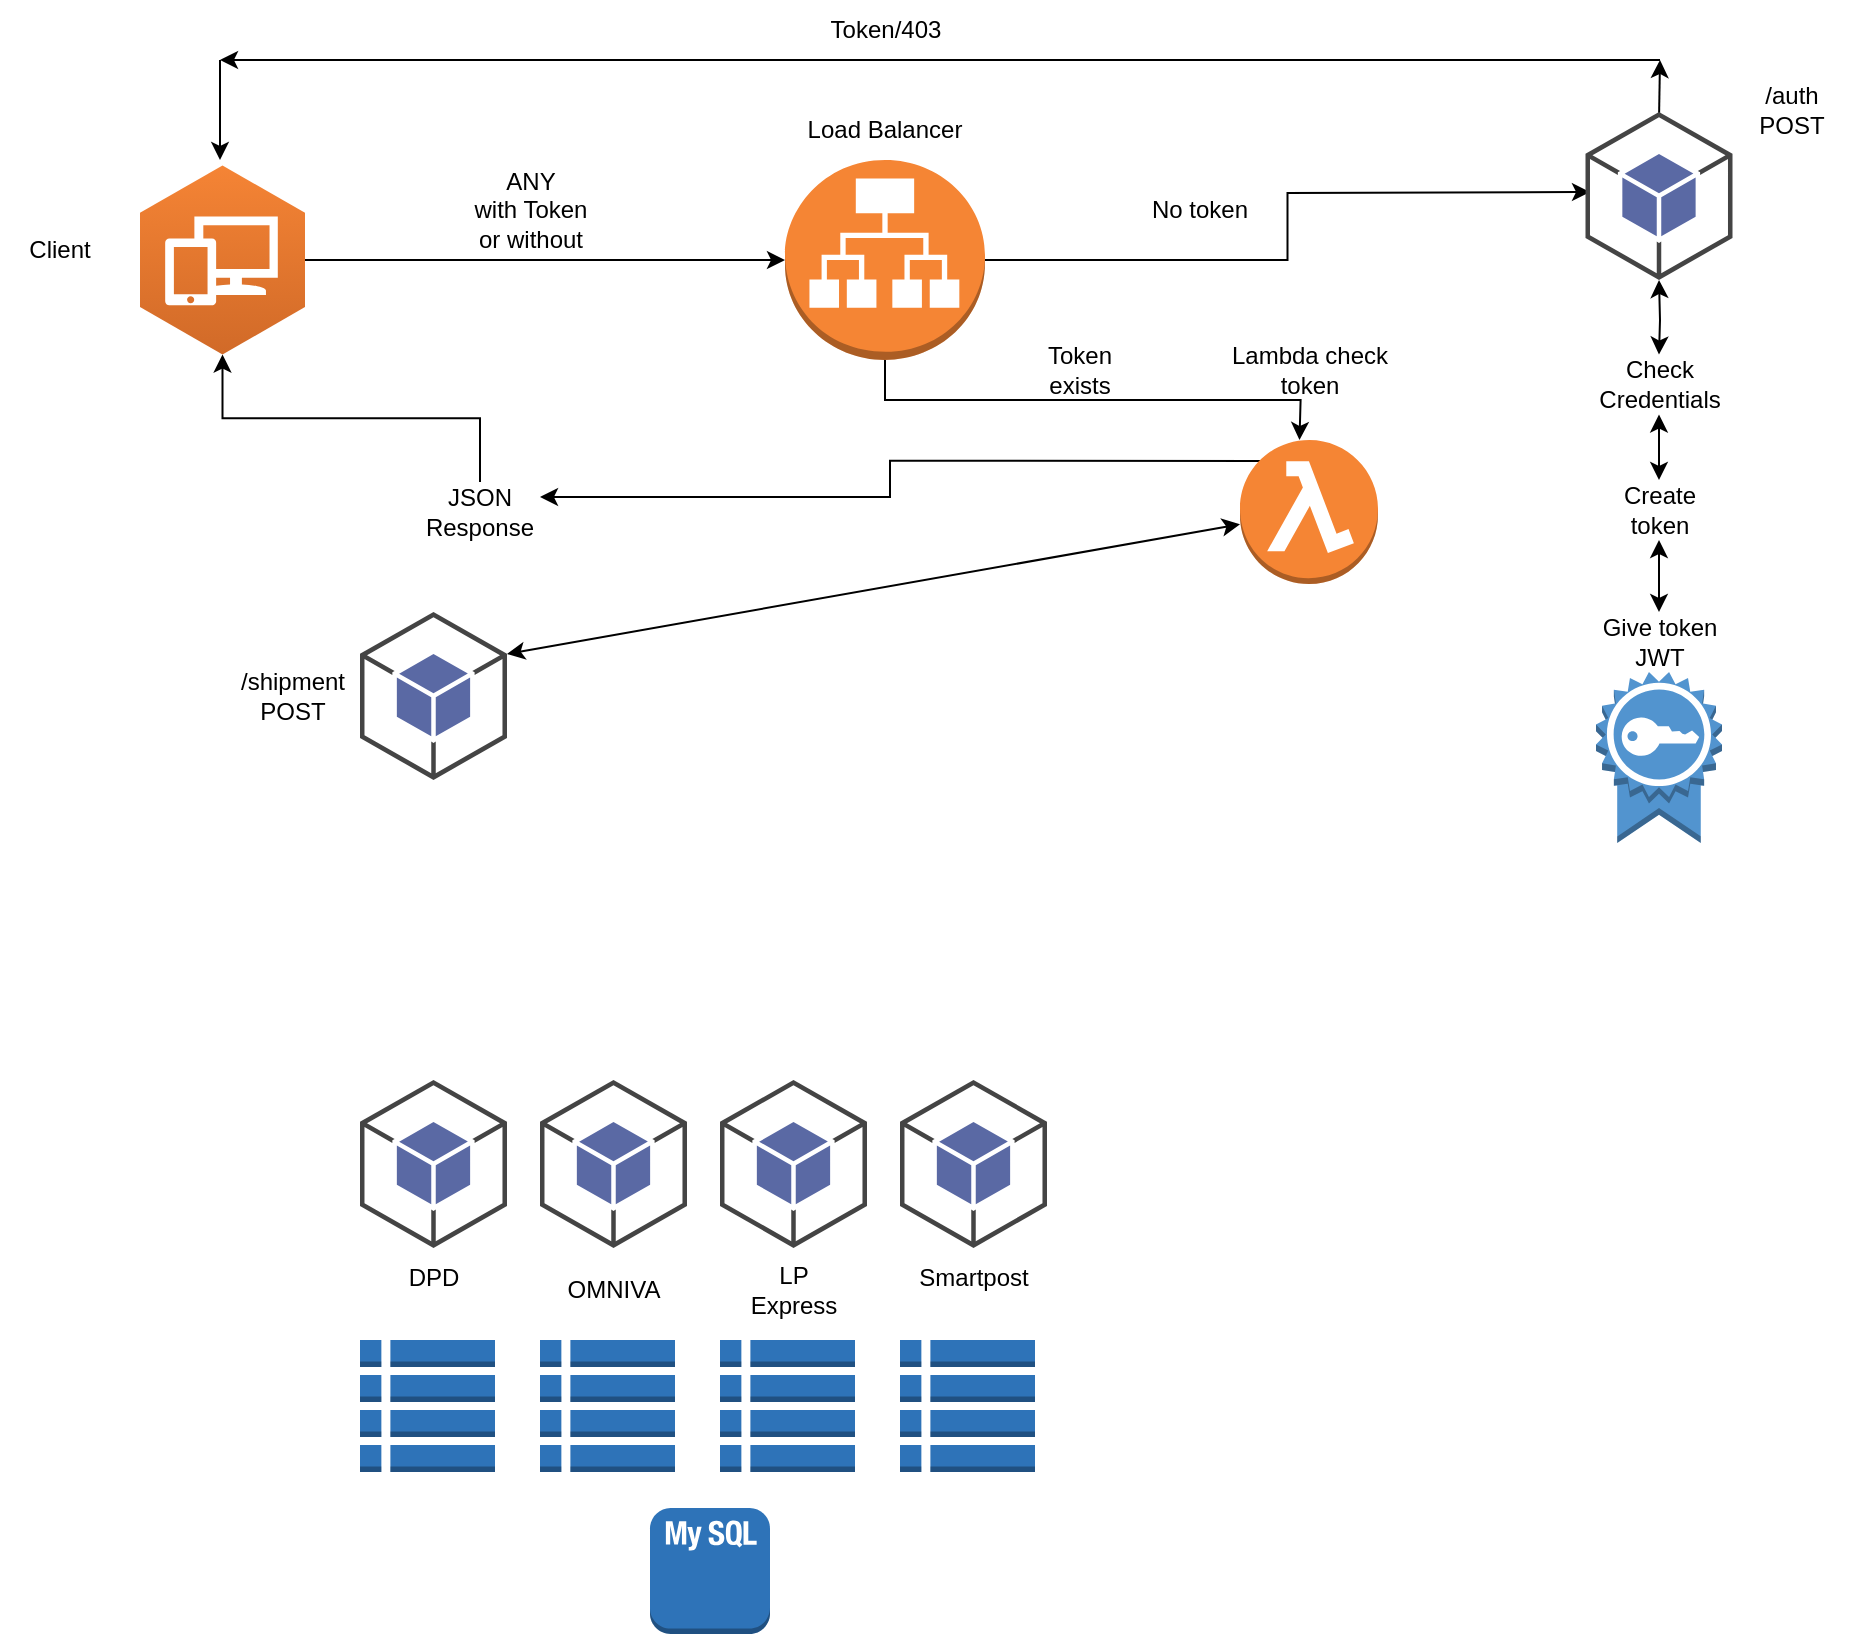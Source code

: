 <mxfile version="22.0.5" type="github">
  <diagram id="Ht1M8jgEwFfnCIfOTk4-" name="Page-1">
    <mxGraphModel dx="1673" dy="797" grid="1" gridSize="10" guides="1" tooltips="1" connect="1" arrows="1" fold="1" page="1" pageScale="1" pageWidth="1169" pageHeight="827" math="0" shadow="0">
      <root>
        <mxCell id="0" />
        <mxCell id="1" parent="0" />
        <mxCell id="IbvGenf9ESDn4LlJbBb--26" style="edgeStyle=orthogonalEdgeStyle;rounded=0;orthogonalLoop=1;jettySize=auto;html=1;exitX=0.5;exitY=1;exitDx=0;exitDy=0;exitPerimeter=0;entryX=0.5;entryY=0;entryDx=0;entryDy=0;entryPerimeter=0;" parent="1" source="IbvGenf9ESDn4LlJbBb--1" edge="1">
          <mxGeometry relative="1" as="geometry">
            <mxPoint x="759.75" y="230" as="targetPoint" />
          </mxGeometry>
        </mxCell>
        <mxCell id="IbvGenf9ESDn4LlJbBb--43" style="edgeStyle=orthogonalEdgeStyle;rounded=0;orthogonalLoop=1;jettySize=auto;html=1;exitX=1;exitY=0.5;exitDx=0;exitDy=0;exitPerimeter=0;" parent="1" source="IbvGenf9ESDn4LlJbBb--1" edge="1">
          <mxGeometry relative="1" as="geometry">
            <mxPoint x="905" y="106" as="targetPoint" />
          </mxGeometry>
        </mxCell>
        <mxCell id="IbvGenf9ESDn4LlJbBb--1" value="" style="outlineConnect=0;dashed=0;verticalLabelPosition=bottom;verticalAlign=top;align=center;html=1;shape=mxgraph.aws3.application_load_balancer;fillColor=#F58534;gradientColor=none;" parent="1" vertex="1">
          <mxGeometry x="502.5" y="90" width="100" height="100" as="geometry" />
        </mxCell>
        <mxCell id="IbvGenf9ESDn4LlJbBb--3" value="Load Balancer" style="text;html=1;strokeColor=none;fillColor=none;align=center;verticalAlign=middle;whiteSpace=wrap;rounded=0;" parent="1" vertex="1">
          <mxGeometry x="495" y="60" width="115" height="30" as="geometry" />
        </mxCell>
        <mxCell id="IbvGenf9ESDn4LlJbBb--12" style="edgeStyle=orthogonalEdgeStyle;rounded=0;orthogonalLoop=1;jettySize=auto;html=1;exitX=0.5;exitY=1;exitDx=0;exitDy=0;" parent="1" edge="1">
          <mxGeometry relative="1" as="geometry">
            <mxPoint x="260" y="280" as="sourcePoint" />
            <mxPoint x="260" y="280" as="targetPoint" />
          </mxGeometry>
        </mxCell>
        <mxCell id="IbvGenf9ESDn4LlJbBb--30" value="" style="outlineConnect=0;dashed=0;verticalLabelPosition=bottom;verticalAlign=top;align=center;html=1;shape=mxgraph.aws3.certificate;fillColor=#5294CF;gradientColor=none;" parent="1" vertex="1">
          <mxGeometry x="908" y="346" width="63" height="85.5" as="geometry" />
        </mxCell>
        <mxCell id="IbvGenf9ESDn4LlJbBb--31" value="" style="outlineConnect=0;dashed=0;verticalLabelPosition=bottom;verticalAlign=top;align=center;html=1;shape=mxgraph.aws3.workspaces;fillColor=#D16A28;gradientColor=#F58435;gradientDirection=north;" parent="1" vertex="1">
          <mxGeometry x="180" y="92.75" width="82.5" height="94.5" as="geometry" />
        </mxCell>
        <mxCell id="IbvGenf9ESDn4LlJbBb--32" style="edgeStyle=orthogonalEdgeStyle;rounded=0;orthogonalLoop=1;jettySize=auto;html=1;exitX=1;exitY=0.5;exitDx=0;exitDy=0;exitPerimeter=0;entryX=0;entryY=0.5;entryDx=0;entryDy=0;entryPerimeter=0;" parent="1" source="IbvGenf9ESDn4LlJbBb--31" target="IbvGenf9ESDn4LlJbBb--1" edge="1">
          <mxGeometry relative="1" as="geometry" />
        </mxCell>
        <mxCell id="IbvGenf9ESDn4LlJbBb--33" value="Client" style="text;html=1;strokeColor=none;fillColor=none;align=center;verticalAlign=middle;whiteSpace=wrap;rounded=0;" parent="1" vertex="1">
          <mxGeometry x="110" y="120" width="60" height="30" as="geometry" />
        </mxCell>
        <mxCell id="IbvGenf9ESDn4LlJbBb--39" value="Lambda check token" style="text;html=1;strokeColor=none;fillColor=none;align=center;verticalAlign=middle;whiteSpace=wrap;rounded=0;" parent="1" vertex="1">
          <mxGeometry x="709.5" y="180" width="110" height="30" as="geometry" />
        </mxCell>
        <mxCell id="IbvGenf9ESDn4LlJbBb--70" style="edgeStyle=orthogonalEdgeStyle;rounded=0;orthogonalLoop=1;jettySize=auto;html=1;exitX=0.5;exitY=0;exitDx=0;exitDy=0;exitPerimeter=0;" parent="1" edge="1">
          <mxGeometry relative="1" as="geometry">
            <mxPoint x="940" y="40" as="targetPoint" />
            <mxPoint x="939.5" y="70" as="sourcePoint" />
          </mxGeometry>
        </mxCell>
        <mxCell id="IbvGenf9ESDn4LlJbBb--94" style="edgeStyle=orthogonalEdgeStyle;rounded=0;orthogonalLoop=1;jettySize=auto;html=1;exitX=0.145;exitY=0.145;exitDx=0;exitDy=0;exitPerimeter=0;entryX=1;entryY=0.25;entryDx=0;entryDy=0;" parent="1" source="IbvGenf9ESDn4LlJbBb--42" target="IbvGenf9ESDn4LlJbBb--87" edge="1">
          <mxGeometry relative="1" as="geometry" />
        </mxCell>
        <mxCell id="IbvGenf9ESDn4LlJbBb--42" value="" style="outlineConnect=0;dashed=0;verticalLabelPosition=bottom;verticalAlign=top;align=center;html=1;shape=mxgraph.aws3.lambda_function;fillColor=#F58534;gradientColor=none;" parent="1" vertex="1">
          <mxGeometry x="730" y="230" width="69" height="72" as="geometry" />
        </mxCell>
        <mxCell id="IbvGenf9ESDn4LlJbBb--45" value="Create token" style="text;html=1;strokeColor=none;fillColor=none;align=center;verticalAlign=middle;whiteSpace=wrap;rounded=0;" parent="1" vertex="1">
          <mxGeometry x="909.5" y="250" width="60" height="30" as="geometry" />
        </mxCell>
        <mxCell id="IbvGenf9ESDn4LlJbBb--49" value="Give token JWT" style="text;html=1;strokeColor=none;fillColor=none;align=center;verticalAlign=middle;whiteSpace=wrap;rounded=0;" parent="1" vertex="1">
          <mxGeometry x="909.5" y="316" width="60" height="30" as="geometry" />
        </mxCell>
        <mxCell id="IbvGenf9ESDn4LlJbBb--50" value="No token" style="text;html=1;strokeColor=none;fillColor=none;align=center;verticalAlign=middle;whiteSpace=wrap;rounded=0;" parent="1" vertex="1">
          <mxGeometry x="680" y="100" width="60" height="30" as="geometry" />
        </mxCell>
        <mxCell id="IbvGenf9ESDn4LlJbBb--51" value="Token exists" style="text;html=1;strokeColor=none;fillColor=none;align=center;verticalAlign=middle;whiteSpace=wrap;rounded=0;" parent="1" vertex="1">
          <mxGeometry x="620" y="180" width="60" height="30" as="geometry" />
        </mxCell>
        <mxCell id="IbvGenf9ESDn4LlJbBb--61" value="" style="outlineConnect=0;dashed=0;verticalLabelPosition=bottom;verticalAlign=top;align=center;html=1;shape=mxgraph.aws3.android;fillColor=#5A69A4;gradientColor=none;" parent="1" vertex="1">
          <mxGeometry x="290" y="316" width="73.5" height="84" as="geometry" />
        </mxCell>
        <mxCell id="IbvGenf9ESDn4LlJbBb--68" value="/shipment&lt;br&gt;POST" style="text;html=1;strokeColor=none;fillColor=none;align=center;verticalAlign=middle;whiteSpace=wrap;rounded=0;" parent="1" vertex="1">
          <mxGeometry x="210" y="320" width="93" height="76" as="geometry" />
        </mxCell>
        <mxCell id="IbvGenf9ESDn4LlJbBb--71" value="" style="endArrow=classic;html=1;rounded=0;" parent="1" edge="1">
          <mxGeometry width="50" height="50" relative="1" as="geometry">
            <mxPoint x="940" y="40" as="sourcePoint" />
            <mxPoint x="220" y="40" as="targetPoint" />
          </mxGeometry>
        </mxCell>
        <mxCell id="IbvGenf9ESDn4LlJbBb--73" value="Check Credentials" style="text;html=1;strokeColor=none;fillColor=none;align=center;verticalAlign=middle;whiteSpace=wrap;rounded=0;" parent="1" vertex="1">
          <mxGeometry x="909.5" y="187.25" width="60" height="30" as="geometry" />
        </mxCell>
        <mxCell id="IbvGenf9ESDn4LlJbBb--74" value="" style="outlineConnect=0;dashed=0;verticalLabelPosition=bottom;verticalAlign=top;align=center;html=1;shape=mxgraph.aws3.android;fillColor=#5A69A4;gradientColor=none;" parent="1" vertex="1">
          <mxGeometry x="902.75" y="66" width="73.5" height="84" as="geometry" />
        </mxCell>
        <mxCell id="IbvGenf9ESDn4LlJbBb--76" value="" style="outlineConnect=0;dashed=0;verticalLabelPosition=bottom;verticalAlign=top;align=center;html=1;shape=mxgraph.aws3.android;fillColor=#5A69A4;gradientColor=none;" parent="1" vertex="1">
          <mxGeometry x="290" y="550" width="73.5" height="84" as="geometry" />
        </mxCell>
        <mxCell id="IbvGenf9ESDn4LlJbBb--77" value="" style="outlineConnect=0;dashed=0;verticalLabelPosition=bottom;verticalAlign=top;align=center;html=1;shape=mxgraph.aws3.android;fillColor=#5A69A4;gradientColor=none;" parent="1" vertex="1">
          <mxGeometry x="380" y="550" width="73.5" height="84" as="geometry" />
        </mxCell>
        <mxCell id="IbvGenf9ESDn4LlJbBb--78" value="" style="outlineConnect=0;dashed=0;verticalLabelPosition=bottom;verticalAlign=top;align=center;html=1;shape=mxgraph.aws3.android;fillColor=#5A69A4;gradientColor=none;" parent="1" vertex="1">
          <mxGeometry x="470" y="550" width="73.5" height="84" as="geometry" />
        </mxCell>
        <mxCell id="IbvGenf9ESDn4LlJbBb--84" value="" style="endArrow=classic;startArrow=classic;html=1;rounded=0;exitX=1;exitY=0.25;exitDx=0;exitDy=0;exitPerimeter=0;" parent="1" source="IbvGenf9ESDn4LlJbBb--61" target="IbvGenf9ESDn4LlJbBb--42" edge="1">
          <mxGeometry width="50" height="50" relative="1" as="geometry">
            <mxPoint x="510" y="340" as="sourcePoint" />
            <mxPoint x="560" y="290" as="targetPoint" />
          </mxGeometry>
        </mxCell>
        <mxCell id="IbvGenf9ESDn4LlJbBb--92" style="edgeStyle=orthogonalEdgeStyle;rounded=0;orthogonalLoop=1;jettySize=auto;html=1;exitX=0.5;exitY=0;exitDx=0;exitDy=0;" parent="1" source="IbvGenf9ESDn4LlJbBb--87" target="IbvGenf9ESDn4LlJbBb--31" edge="1">
          <mxGeometry relative="1" as="geometry" />
        </mxCell>
        <mxCell id="IbvGenf9ESDn4LlJbBb--87" value="JSON Response" style="text;html=1;strokeColor=none;fillColor=none;align=center;verticalAlign=middle;whiteSpace=wrap;rounded=0;" parent="1" vertex="1">
          <mxGeometry x="320" y="251" width="60" height="30" as="geometry" />
        </mxCell>
        <mxCell id="IbvGenf9ESDn4LlJbBb--95" value="" style="endArrow=classic;html=1;rounded=0;" parent="1" edge="1">
          <mxGeometry width="50" height="50" relative="1" as="geometry">
            <mxPoint x="220" y="40" as="sourcePoint" />
            <mxPoint x="220" y="90" as="targetPoint" />
          </mxGeometry>
        </mxCell>
        <mxCell id="IbvGenf9ESDn4LlJbBb--96" value="ANY&lt;br&gt;with Token or without" style="text;html=1;strokeColor=none;fillColor=none;align=center;verticalAlign=middle;whiteSpace=wrap;rounded=0;" parent="1" vertex="1">
          <mxGeometry x="341" y="100" width="69" height="30" as="geometry" />
        </mxCell>
        <mxCell id="IbvGenf9ESDn4LlJbBb--97" value="/auth&lt;br&gt;POST" style="text;html=1;strokeColor=none;fillColor=none;align=center;verticalAlign=middle;whiteSpace=wrap;rounded=0;" parent="1" vertex="1">
          <mxGeometry x="976.25" y="50" width="60" height="30" as="geometry" />
        </mxCell>
        <mxCell id="IbvGenf9ESDn4LlJbBb--98" value="" style="outlineConnect=0;dashed=0;verticalLabelPosition=bottom;verticalAlign=top;align=center;html=1;shape=mxgraph.aws3.android;fillColor=#5A69A4;gradientColor=none;" parent="1" vertex="1">
          <mxGeometry x="560" y="550" width="73.5" height="84" as="geometry" />
        </mxCell>
        <mxCell id="IbvGenf9ESDn4LlJbBb--101" value="DPD" style="text;html=1;strokeColor=none;fillColor=none;align=center;verticalAlign=middle;whiteSpace=wrap;rounded=0;" parent="1" vertex="1">
          <mxGeometry x="296.75" y="634" width="60" height="30" as="geometry" />
        </mxCell>
        <mxCell id="IbvGenf9ESDn4LlJbBb--108" value="OMNIVA" style="text;html=1;strokeColor=none;fillColor=none;align=center;verticalAlign=middle;whiteSpace=wrap;rounded=0;" parent="1" vertex="1">
          <mxGeometry x="386.75" y="640" width="60" height="30" as="geometry" />
        </mxCell>
        <mxCell id="IbvGenf9ESDn4LlJbBb--109" value="LP Express" style="text;html=1;strokeColor=none;fillColor=none;align=center;verticalAlign=middle;whiteSpace=wrap;rounded=0;" parent="1" vertex="1">
          <mxGeometry x="477" y="640" width="60" height="30" as="geometry" />
        </mxCell>
        <mxCell id="IbvGenf9ESDn4LlJbBb--110" value="Smartpost" style="text;html=1;strokeColor=none;fillColor=none;align=center;verticalAlign=middle;whiteSpace=wrap;rounded=0;" parent="1" vertex="1">
          <mxGeometry x="567" y="634" width="60" height="30" as="geometry" />
        </mxCell>
        <mxCell id="IbvGenf9ESDn4LlJbBb--115" value="" style="outlineConnect=0;dashed=0;verticalLabelPosition=bottom;verticalAlign=top;align=center;html=1;shape=mxgraph.aws3.mysql_db_instance_2;fillColor=#2E73B8;gradientColor=none;" parent="1" vertex="1">
          <mxGeometry x="435" y="764" width="60" height="63" as="geometry" />
        </mxCell>
        <mxCell id="IbvGenf9ESDn4LlJbBb--116" value="" style="outlineConnect=0;dashed=0;verticalLabelPosition=bottom;verticalAlign=top;align=center;html=1;shape=mxgraph.aws3.table;fillColor=#2E73B8;gradientColor=none;" parent="1" vertex="1">
          <mxGeometry x="290" y="680" width="67.5" height="66" as="geometry" />
        </mxCell>
        <mxCell id="IbvGenf9ESDn4LlJbBb--117" value="" style="outlineConnect=0;dashed=0;verticalLabelPosition=bottom;verticalAlign=top;align=center;html=1;shape=mxgraph.aws3.table;fillColor=#2E73B8;gradientColor=none;" parent="1" vertex="1">
          <mxGeometry x="380" y="680" width="67.5" height="66" as="geometry" />
        </mxCell>
        <mxCell id="IbvGenf9ESDn4LlJbBb--118" value="" style="outlineConnect=0;dashed=0;verticalLabelPosition=bottom;verticalAlign=top;align=center;html=1;shape=mxgraph.aws3.table;fillColor=#2E73B8;gradientColor=none;" parent="1" vertex="1">
          <mxGeometry x="470" y="680" width="67.5" height="66" as="geometry" />
        </mxCell>
        <mxCell id="IbvGenf9ESDn4LlJbBb--119" value="" style="outlineConnect=0;dashed=0;verticalLabelPosition=bottom;verticalAlign=top;align=center;html=1;shape=mxgraph.aws3.table;fillColor=#2E73B8;gradientColor=none;" parent="1" vertex="1">
          <mxGeometry x="560" y="680" width="67.5" height="66" as="geometry" />
        </mxCell>
        <mxCell id="IbvGenf9ESDn4LlJbBb--120" value="Token/403" style="text;html=1;strokeColor=none;fillColor=none;align=center;verticalAlign=middle;whiteSpace=wrap;rounded=0;" parent="1" vertex="1">
          <mxGeometry x="523" y="10" width="60" height="30" as="geometry" />
        </mxCell>
        <mxCell id="VfG_WuXAYjkoEv0OF0y1-1" value="" style="endArrow=classic;startArrow=classic;html=1;rounded=0;entryX=0.5;entryY=1;entryDx=0;entryDy=0;entryPerimeter=0;exitX=0.5;exitY=0;exitDx=0;exitDy=0;" edge="1" parent="1" source="IbvGenf9ESDn4LlJbBb--73" target="IbvGenf9ESDn4LlJbBb--74">
          <mxGeometry width="50" height="50" relative="1" as="geometry">
            <mxPoint x="910" y="210" as="sourcePoint" />
            <mxPoint x="970" y="170" as="targetPoint" />
            <Array as="points">
              <mxPoint x="940" y="170" />
            </Array>
          </mxGeometry>
        </mxCell>
        <mxCell id="VfG_WuXAYjkoEv0OF0y1-4" value="" style="endArrow=classic;startArrow=classic;html=1;rounded=0;entryX=0.5;entryY=1;entryDx=0;entryDy=0;exitX=0.5;exitY=0;exitDx=0;exitDy=0;" edge="1" parent="1" source="IbvGenf9ESDn4LlJbBb--49" target="IbvGenf9ESDn4LlJbBb--45">
          <mxGeometry width="50" height="50" relative="1" as="geometry">
            <mxPoint x="860" y="590" as="sourcePoint" />
            <mxPoint x="890" y="560" as="targetPoint" />
          </mxGeometry>
        </mxCell>
        <mxCell id="VfG_WuXAYjkoEv0OF0y1-6" value="" style="endArrow=classic;startArrow=classic;html=1;rounded=0;entryX=0.5;entryY=1;entryDx=0;entryDy=0;exitX=0.5;exitY=0;exitDx=0;exitDy=0;" edge="1" parent="1" source="IbvGenf9ESDn4LlJbBb--45" target="IbvGenf9ESDn4LlJbBb--73">
          <mxGeometry width="50" height="50" relative="1" as="geometry">
            <mxPoint x="930" y="280" as="sourcePoint" />
            <mxPoint x="980" y="230" as="targetPoint" />
          </mxGeometry>
        </mxCell>
      </root>
    </mxGraphModel>
  </diagram>
</mxfile>
